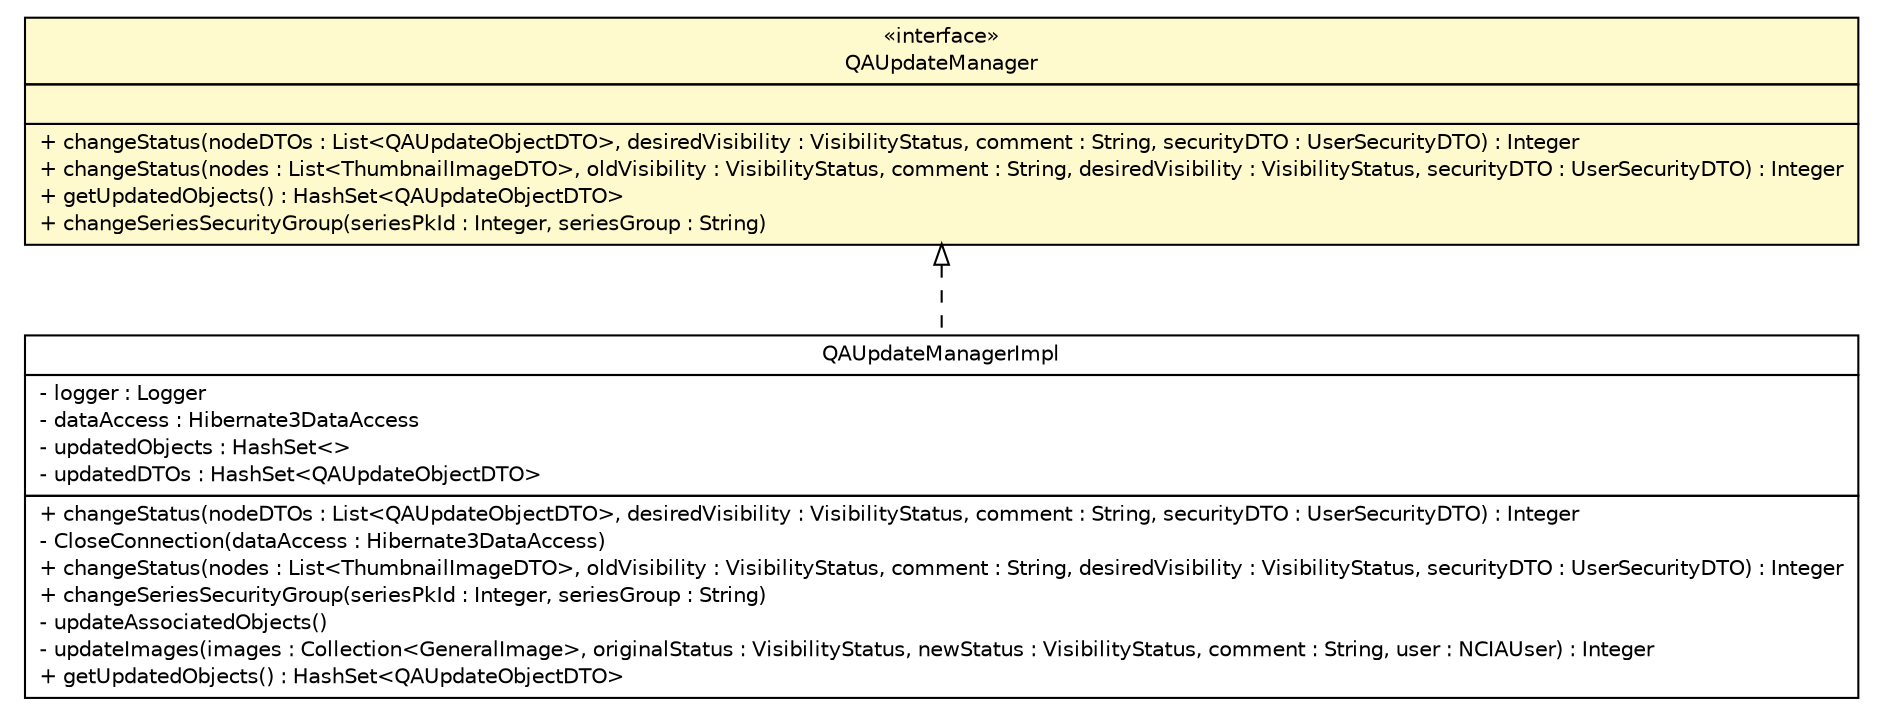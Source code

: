 #!/usr/local/bin/dot
#
# Class diagram 
# Generated by UmlGraph version 4.8 (http://www.spinellis.gr/sw/umlgraph)
#

digraph G {
	edge [fontname="Helvetica",fontsize=10,labelfontname="Helvetica",labelfontsize=10];
	node [fontname="Helvetica",fontsize=10,shape=plaintext];
	// gov.nih.nci.ncia.qatool.QAUpdateManager
	c42588 [label=<<table border="0" cellborder="1" cellspacing="0" cellpadding="2" port="p" bgcolor="lemonChiffon" href="./QAUpdateManager.html">
		<tr><td><table border="0" cellspacing="0" cellpadding="1">
			<tr><td> &laquo;interface&raquo; </td></tr>
			<tr><td> QAUpdateManager </td></tr>
		</table></td></tr>
		<tr><td><table border="0" cellspacing="0" cellpadding="1">
			<tr><td align="left">  </td></tr>
		</table></td></tr>
		<tr><td><table border="0" cellspacing="0" cellpadding="1">
			<tr><td align="left"> + changeStatus(nodeDTOs : List&lt;QAUpdateObjectDTO&gt;, desiredVisibility : VisibilityStatus, comment : String, securityDTO : UserSecurityDTO) : Integer </td></tr>
			<tr><td align="left"> + changeStatus(nodes : List&lt;ThumbnailImageDTO&gt;, oldVisibility : VisibilityStatus, comment : String, desiredVisibility : VisibilityStatus, securityDTO : UserSecurityDTO) : Integer </td></tr>
			<tr><td align="left"> + getUpdatedObjects() : HashSet&lt;QAUpdateObjectDTO&gt; </td></tr>
			<tr><td align="left"> + changeSeriesSecurityGroup(seriesPkId : Integer, seriesGroup : String) </td></tr>
		</table></td></tr>
		</table>>, fontname="Helvetica", fontcolor="black", fontsize=10.0];
	// gov.nih.nci.ncia.qatool.QAUpdateManagerImpl
	c42589 [label=<<table border="0" cellborder="1" cellspacing="0" cellpadding="2" port="p" href="./QAUpdateManagerImpl.html">
		<tr><td><table border="0" cellspacing="0" cellpadding="1">
			<tr><td> QAUpdateManagerImpl </td></tr>
		</table></td></tr>
		<tr><td><table border="0" cellspacing="0" cellpadding="1">
			<tr><td align="left"> - logger : Logger </td></tr>
			<tr><td align="left"> - dataAccess : Hibernate3DataAccess </td></tr>
			<tr><td align="left"> - updatedObjects : HashSet&lt;&gt; </td></tr>
			<tr><td align="left"> - updatedDTOs : HashSet&lt;QAUpdateObjectDTO&gt; </td></tr>
		</table></td></tr>
		<tr><td><table border="0" cellspacing="0" cellpadding="1">
			<tr><td align="left"> + changeStatus(nodeDTOs : List&lt;QAUpdateObjectDTO&gt;, desiredVisibility : VisibilityStatus, comment : String, securityDTO : UserSecurityDTO) : Integer </td></tr>
			<tr><td align="left"> - CloseConnection(dataAccess : Hibernate3DataAccess) </td></tr>
			<tr><td align="left"> + changeStatus(nodes : List&lt;ThumbnailImageDTO&gt;, oldVisibility : VisibilityStatus, comment : String, desiredVisibility : VisibilityStatus, securityDTO : UserSecurityDTO) : Integer </td></tr>
			<tr><td align="left"> + changeSeriesSecurityGroup(seriesPkId : Integer, seriesGroup : String) </td></tr>
			<tr><td align="left"> - updateAssociatedObjects() </td></tr>
			<tr><td align="left"> - updateImages(images : Collection&lt;GeneralImage&gt;, originalStatus : VisibilityStatus, newStatus : VisibilityStatus, comment : String, user : NCIAUser) : Integer </td></tr>
			<tr><td align="left"> + getUpdatedObjects() : HashSet&lt;QAUpdateObjectDTO&gt; </td></tr>
		</table></td></tr>
		</table>>, fontname="Helvetica", fontcolor="black", fontsize=10.0];
	//gov.nih.nci.ncia.qatool.QAUpdateManagerImpl implements gov.nih.nci.ncia.qatool.QAUpdateManager
	c42588:p -> c42589:p [dir=back,arrowtail=empty,style=dashed];
}

